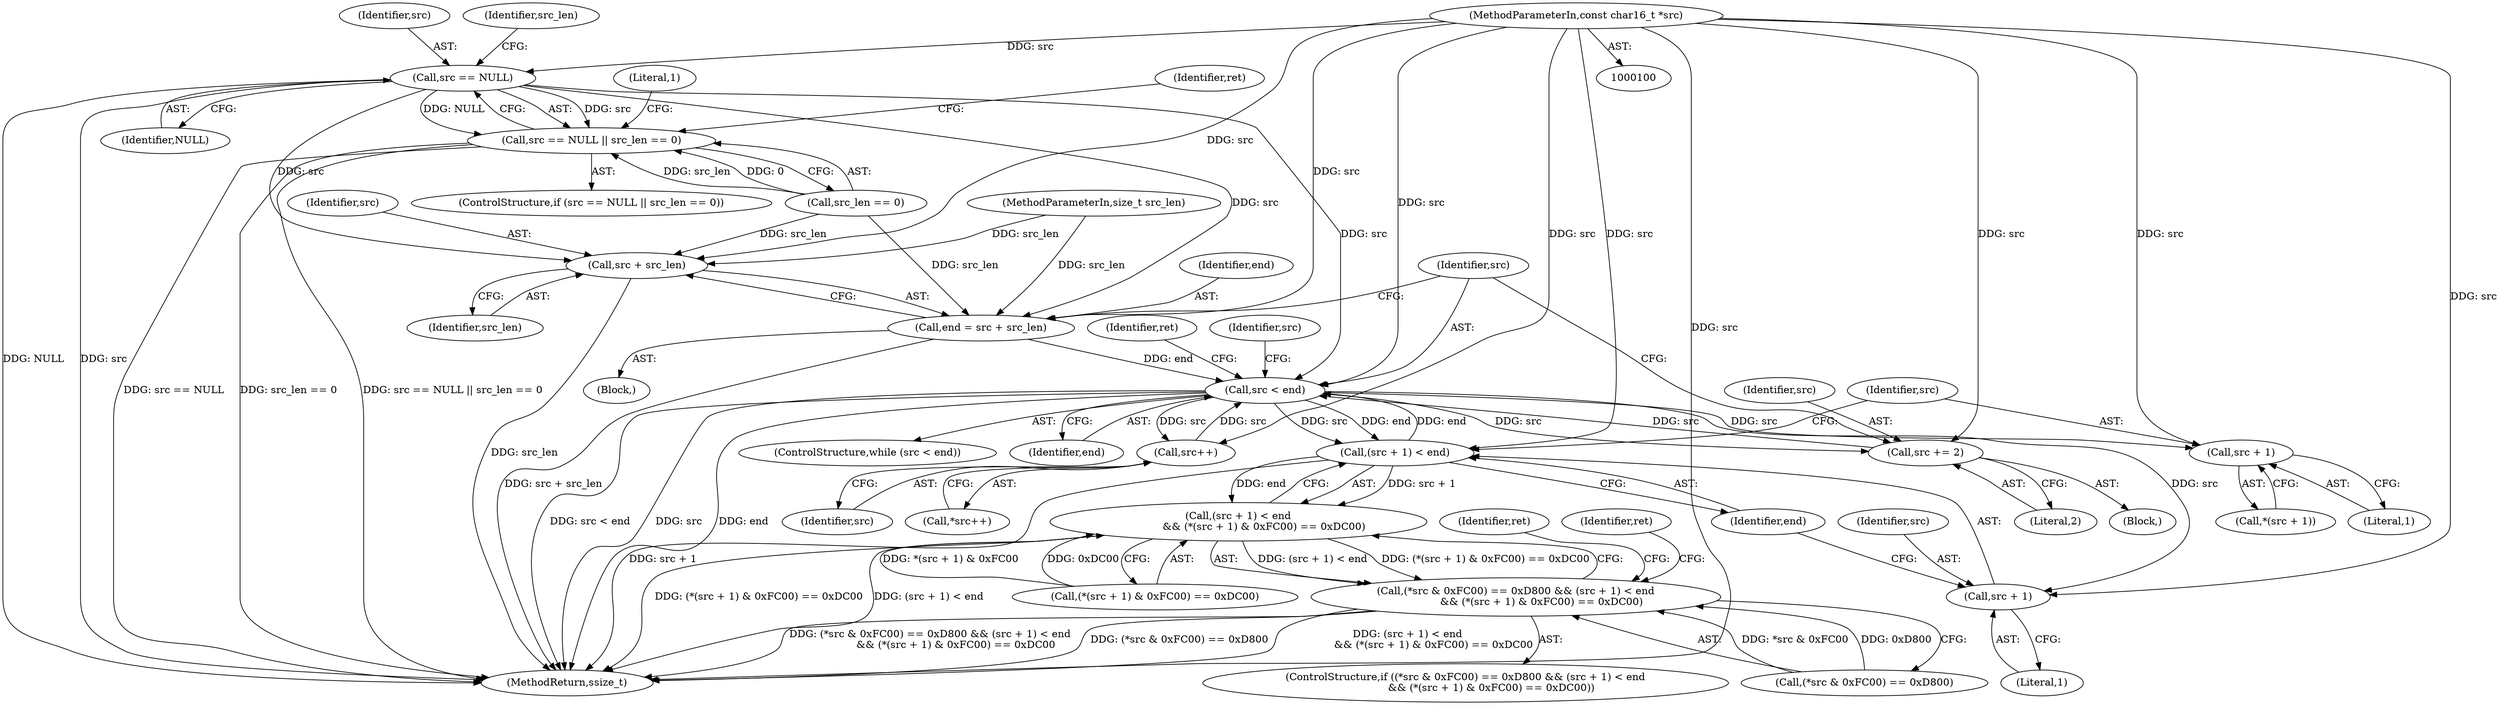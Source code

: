 digraph "0_Android_ecf5fd58a8f50362ce9e8d4245a33d56f29f142b_2@pointer" {
"1000101" [label="(MethodParameterIn,const char16_t *src)"];
"1000106" [label="(Call,src == NULL)"];
"1000105" [label="(Call,src == NULL || src_len == 0)"];
"1000120" [label="(Call,end = src + src_len)"];
"1000126" [label="(Call,src < end)"];
"1000139" [label="(Call,(src + 1) < end)"];
"1000138" [label="(Call,(src + 1) < end\n                && (*(src + 1) & 0xFC00) == 0xDC00)"];
"1000131" [label="(Call,(*src & 0xFC00) == 0xD800 && (src + 1) < end\n                && (*(src + 1) & 0xFC00) == 0xDC00)"];
"1000140" [label="(Call,src + 1)"];
"1000147" [label="(Call,src + 1)"];
"1000156" [label="(Call,src += 2)"];
"1000167" [label="(Call,src++)"];
"1000122" [label="(Call,src + src_len)"];
"1000108" [label="(Identifier,NULL)"];
"1000130" [label="(ControlStructure,if ((*src & 0xFC00) == 0xD800 && (src + 1) < end\n                && (*(src + 1) & 0xFC00) == 0xDC00))"];
"1000109" [label="(Call,src_len == 0)"];
"1000142" [label="(Literal,1)"];
"1000125" [label="(ControlStructure,while (src < end))"];
"1000102" [label="(MethodParameterIn,size_t src_len)"];
"1000138" [label="(Call,(src + 1) < end\n                && (*(src + 1) & 0xFC00) == 0xDC00)"];
"1000106" [label="(Call,src == NULL)"];
"1000101" [label="(MethodParameterIn,const char16_t *src)"];
"1000170" [label="(Identifier,ret)"];
"1000157" [label="(Identifier,src)"];
"1000167" [label="(Call,src++)"];
"1000120" [label="(Call,end = src + src_len)"];
"1000110" [label="(Identifier,src_len)"];
"1000115" [label="(Literal,1)"];
"1000144" [label="(Call,(*(src + 1) & 0xFC00) == 0xDC00)"];
"1000166" [label="(Call,*src++)"];
"1000127" [label="(Identifier,src)"];
"1000124" [label="(Identifier,src_len)"];
"1000118" [label="(Identifier,ret)"];
"1000141" [label="(Identifier,src)"];
"1000135" [label="(Identifier,src)"];
"1000123" [label="(Identifier,src)"];
"1000147" [label="(Call,src + 1)"];
"1000156" [label="(Call,src += 2)"];
"1000168" [label="(Identifier,src)"];
"1000131" [label="(Call,(*src & 0xFC00) == 0xD800 && (src + 1) < end\n                && (*(src + 1) & 0xFC00) == 0xDC00)"];
"1000152" [label="(Block,)"];
"1000128" [label="(Identifier,end)"];
"1000149" [label="(Literal,1)"];
"1000158" [label="(Literal,2)"];
"1000107" [label="(Identifier,src)"];
"1000121" [label="(Identifier,end)"];
"1000171" [label="(MethodReturn,ssize_t)"];
"1000122" [label="(Call,src + src_len)"];
"1000139" [label="(Call,(src + 1) < end)"];
"1000103" [label="(Block,)"];
"1000143" [label="(Identifier,end)"];
"1000148" [label="(Identifier,src)"];
"1000154" [label="(Identifier,ret)"];
"1000162" [label="(Identifier,ret)"];
"1000126" [label="(Call,src < end)"];
"1000104" [label="(ControlStructure,if (src == NULL || src_len == 0))"];
"1000132" [label="(Call,(*src & 0xFC00) == 0xD800)"];
"1000146" [label="(Call,*(src + 1))"];
"1000105" [label="(Call,src == NULL || src_len == 0)"];
"1000140" [label="(Call,src + 1)"];
"1000101" -> "1000100"  [label="AST: "];
"1000101" -> "1000171"  [label="DDG: src"];
"1000101" -> "1000106"  [label="DDG: src"];
"1000101" -> "1000120"  [label="DDG: src"];
"1000101" -> "1000122"  [label="DDG: src"];
"1000101" -> "1000126"  [label="DDG: src"];
"1000101" -> "1000139"  [label="DDG: src"];
"1000101" -> "1000140"  [label="DDG: src"];
"1000101" -> "1000147"  [label="DDG: src"];
"1000101" -> "1000156"  [label="DDG: src"];
"1000101" -> "1000167"  [label="DDG: src"];
"1000106" -> "1000105"  [label="AST: "];
"1000106" -> "1000108"  [label="CFG: "];
"1000107" -> "1000106"  [label="AST: "];
"1000108" -> "1000106"  [label="AST: "];
"1000110" -> "1000106"  [label="CFG: "];
"1000105" -> "1000106"  [label="CFG: "];
"1000106" -> "1000171"  [label="DDG: NULL"];
"1000106" -> "1000171"  [label="DDG: src"];
"1000106" -> "1000105"  [label="DDG: src"];
"1000106" -> "1000105"  [label="DDG: NULL"];
"1000106" -> "1000120"  [label="DDG: src"];
"1000106" -> "1000122"  [label="DDG: src"];
"1000106" -> "1000126"  [label="DDG: src"];
"1000105" -> "1000104"  [label="AST: "];
"1000105" -> "1000109"  [label="CFG: "];
"1000109" -> "1000105"  [label="AST: "];
"1000115" -> "1000105"  [label="CFG: "];
"1000118" -> "1000105"  [label="CFG: "];
"1000105" -> "1000171"  [label="DDG: src == NULL || src_len == 0"];
"1000105" -> "1000171"  [label="DDG: src == NULL"];
"1000105" -> "1000171"  [label="DDG: src_len == 0"];
"1000109" -> "1000105"  [label="DDG: src_len"];
"1000109" -> "1000105"  [label="DDG: 0"];
"1000120" -> "1000103"  [label="AST: "];
"1000120" -> "1000122"  [label="CFG: "];
"1000121" -> "1000120"  [label="AST: "];
"1000122" -> "1000120"  [label="AST: "];
"1000127" -> "1000120"  [label="CFG: "];
"1000120" -> "1000171"  [label="DDG: src + src_len"];
"1000109" -> "1000120"  [label="DDG: src_len"];
"1000102" -> "1000120"  [label="DDG: src_len"];
"1000120" -> "1000126"  [label="DDG: end"];
"1000126" -> "1000125"  [label="AST: "];
"1000126" -> "1000128"  [label="CFG: "];
"1000127" -> "1000126"  [label="AST: "];
"1000128" -> "1000126"  [label="AST: "];
"1000135" -> "1000126"  [label="CFG: "];
"1000170" -> "1000126"  [label="CFG: "];
"1000126" -> "1000171"  [label="DDG: src < end"];
"1000126" -> "1000171"  [label="DDG: src"];
"1000126" -> "1000171"  [label="DDG: end"];
"1000167" -> "1000126"  [label="DDG: src"];
"1000156" -> "1000126"  [label="DDG: src"];
"1000139" -> "1000126"  [label="DDG: end"];
"1000126" -> "1000139"  [label="DDG: src"];
"1000126" -> "1000139"  [label="DDG: end"];
"1000126" -> "1000140"  [label="DDG: src"];
"1000126" -> "1000147"  [label="DDG: src"];
"1000126" -> "1000156"  [label="DDG: src"];
"1000126" -> "1000167"  [label="DDG: src"];
"1000139" -> "1000138"  [label="AST: "];
"1000139" -> "1000143"  [label="CFG: "];
"1000140" -> "1000139"  [label="AST: "];
"1000143" -> "1000139"  [label="AST: "];
"1000148" -> "1000139"  [label="CFG: "];
"1000138" -> "1000139"  [label="CFG: "];
"1000139" -> "1000171"  [label="DDG: src + 1"];
"1000139" -> "1000138"  [label="DDG: src + 1"];
"1000139" -> "1000138"  [label="DDG: end"];
"1000138" -> "1000131"  [label="AST: "];
"1000138" -> "1000144"  [label="CFG: "];
"1000144" -> "1000138"  [label="AST: "];
"1000131" -> "1000138"  [label="CFG: "];
"1000138" -> "1000171"  [label="DDG: (src + 1) < end"];
"1000138" -> "1000171"  [label="DDG: (*(src + 1) & 0xFC00) == 0xDC00"];
"1000138" -> "1000131"  [label="DDG: (src + 1) < end"];
"1000138" -> "1000131"  [label="DDG: (*(src + 1) & 0xFC00) == 0xDC00"];
"1000144" -> "1000138"  [label="DDG: *(src + 1) & 0xFC00"];
"1000144" -> "1000138"  [label="DDG: 0xDC00"];
"1000131" -> "1000130"  [label="AST: "];
"1000131" -> "1000132"  [label="CFG: "];
"1000132" -> "1000131"  [label="AST: "];
"1000154" -> "1000131"  [label="CFG: "];
"1000162" -> "1000131"  [label="CFG: "];
"1000131" -> "1000171"  [label="DDG: (*src & 0xFC00) == 0xD800"];
"1000131" -> "1000171"  [label="DDG: (src + 1) < end\n                && (*(src + 1) & 0xFC00) == 0xDC00"];
"1000131" -> "1000171"  [label="DDG: (*src & 0xFC00) == 0xD800 && (src + 1) < end\n                && (*(src + 1) & 0xFC00) == 0xDC00"];
"1000132" -> "1000131"  [label="DDG: *src & 0xFC00"];
"1000132" -> "1000131"  [label="DDG: 0xD800"];
"1000140" -> "1000142"  [label="CFG: "];
"1000141" -> "1000140"  [label="AST: "];
"1000142" -> "1000140"  [label="AST: "];
"1000143" -> "1000140"  [label="CFG: "];
"1000147" -> "1000146"  [label="AST: "];
"1000147" -> "1000149"  [label="CFG: "];
"1000148" -> "1000147"  [label="AST: "];
"1000149" -> "1000147"  [label="AST: "];
"1000146" -> "1000147"  [label="CFG: "];
"1000156" -> "1000152"  [label="AST: "];
"1000156" -> "1000158"  [label="CFG: "];
"1000157" -> "1000156"  [label="AST: "];
"1000158" -> "1000156"  [label="AST: "];
"1000127" -> "1000156"  [label="CFG: "];
"1000167" -> "1000166"  [label="AST: "];
"1000167" -> "1000168"  [label="CFG: "];
"1000168" -> "1000167"  [label="AST: "];
"1000166" -> "1000167"  [label="CFG: "];
"1000122" -> "1000124"  [label="CFG: "];
"1000123" -> "1000122"  [label="AST: "];
"1000124" -> "1000122"  [label="AST: "];
"1000122" -> "1000171"  [label="DDG: src_len"];
"1000109" -> "1000122"  [label="DDG: src_len"];
"1000102" -> "1000122"  [label="DDG: src_len"];
}
